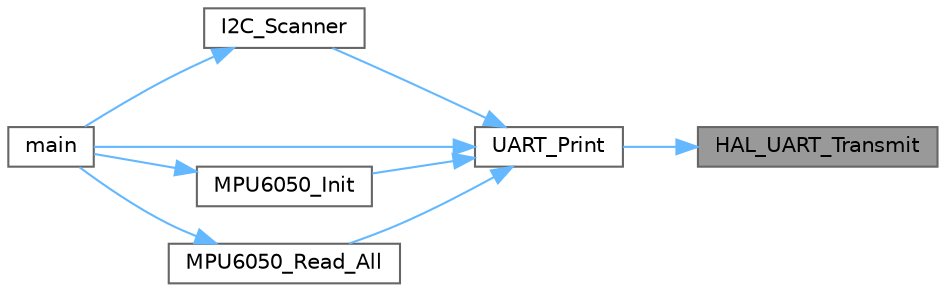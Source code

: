digraph "HAL_UART_Transmit"
{
 // INTERACTIVE_SVG=YES
 // LATEX_PDF_SIZE
  bgcolor="transparent";
  edge [fontname=Helvetica,fontsize=10,labelfontname=Helvetica,labelfontsize=10];
  node [fontname=Helvetica,fontsize=10,shape=box,height=0.2,width=0.4];
  rankdir="RL";
  Node1 [id="Node000001",label="HAL_UART_Transmit",height=0.2,width=0.4,color="gray40", fillcolor="grey60", style="filled", fontcolor="black",tooltip=" "];
  Node1 -> Node2 [id="edge1_Node000001_Node000002",dir="back",color="steelblue1",style="solid",tooltip=" "];
  Node2 [id="Node000002",label="UART_Print",height=0.2,width=0.4,color="grey40", fillcolor="white", style="filled",URL="$main_8c.html#a01826407f33964dcb5e4963322a3e44a",tooltip="Send string via UART2."];
  Node2 -> Node3 [id="edge2_Node000002_Node000003",dir="back",color="steelblue1",style="solid",tooltip=" "];
  Node3 [id="Node000003",label="I2C_Scanner",height=0.2,width=0.4,color="grey40", fillcolor="white", style="filled",URL="$main_8c.html#af5d174bbac12dce9c8254e174bc964d3",tooltip="Scan I2C bus for connected devices."];
  Node3 -> Node4 [id="edge3_Node000003_Node000004",dir="back",color="steelblue1",style="solid",tooltip=" "];
  Node4 [id="Node000004",label="main",height=0.2,width=0.4,color="grey40", fillcolor="white", style="filled",URL="$main_8c.html#a840291bc02cba5474a4cb46a9b9566fe",tooltip="The application entry point."];
  Node2 -> Node4 [id="edge4_Node000002_Node000004",dir="back",color="steelblue1",style="solid",tooltip=" "];
  Node2 -> Node5 [id="edge5_Node000002_Node000005",dir="back",color="steelblue1",style="solid",tooltip=" "];
  Node5 [id="Node000005",label="MPU6050_Init",height=0.2,width=0.4,color="grey40", fillcolor="white", style="filled",URL="$main_8c.html#af450e2cc01c1220c30f89a34cbf46dd2",tooltip="Initialize MPU6050 sensor."];
  Node5 -> Node4 [id="edge6_Node000005_Node000004",dir="back",color="steelblue1",style="solid",tooltip=" "];
  Node2 -> Node6 [id="edge7_Node000002_Node000006",dir="back",color="steelblue1",style="solid",tooltip=" "];
  Node6 [id="Node000006",label="MPU6050_Read_All",height=0.2,width=0.4,color="grey40", fillcolor="white", style="filled",URL="$main_8c.html#a1d20a4788224e77d9f93a2b2418d169f",tooltip="Read all MPU6050 data (accelerometer, gyroscope, temperature)"];
  Node6 -> Node4 [id="edge8_Node000006_Node000004",dir="back",color="steelblue1",style="solid",tooltip=" "];
}
